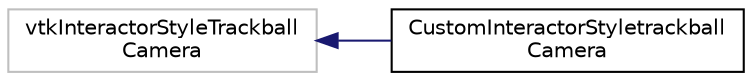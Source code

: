 digraph "Graphical Class Hierarchy"
{
 // LATEX_PDF_SIZE
  edge [fontname="Helvetica",fontsize="10",labelfontname="Helvetica",labelfontsize="10"];
  node [fontname="Helvetica",fontsize="10",shape=record];
  rankdir="LR";
  Node1 [label="vtkInteractorStyleTrackball\lCamera",height=0.2,width=0.4,color="grey75", fillcolor="white", style="filled",tooltip=" "];
  Node1 -> Node0 [dir="back",color="midnightblue",fontsize="10",style="solid",fontname="Helvetica"];
  Node0 [label="CustomInteractorStyletrackball\lCamera",height=0.2,width=0.4,color="black", fillcolor="white", style="filled",URL="$class_custom_interactor_styletrackball_camera.html",tooltip=" "];
}
